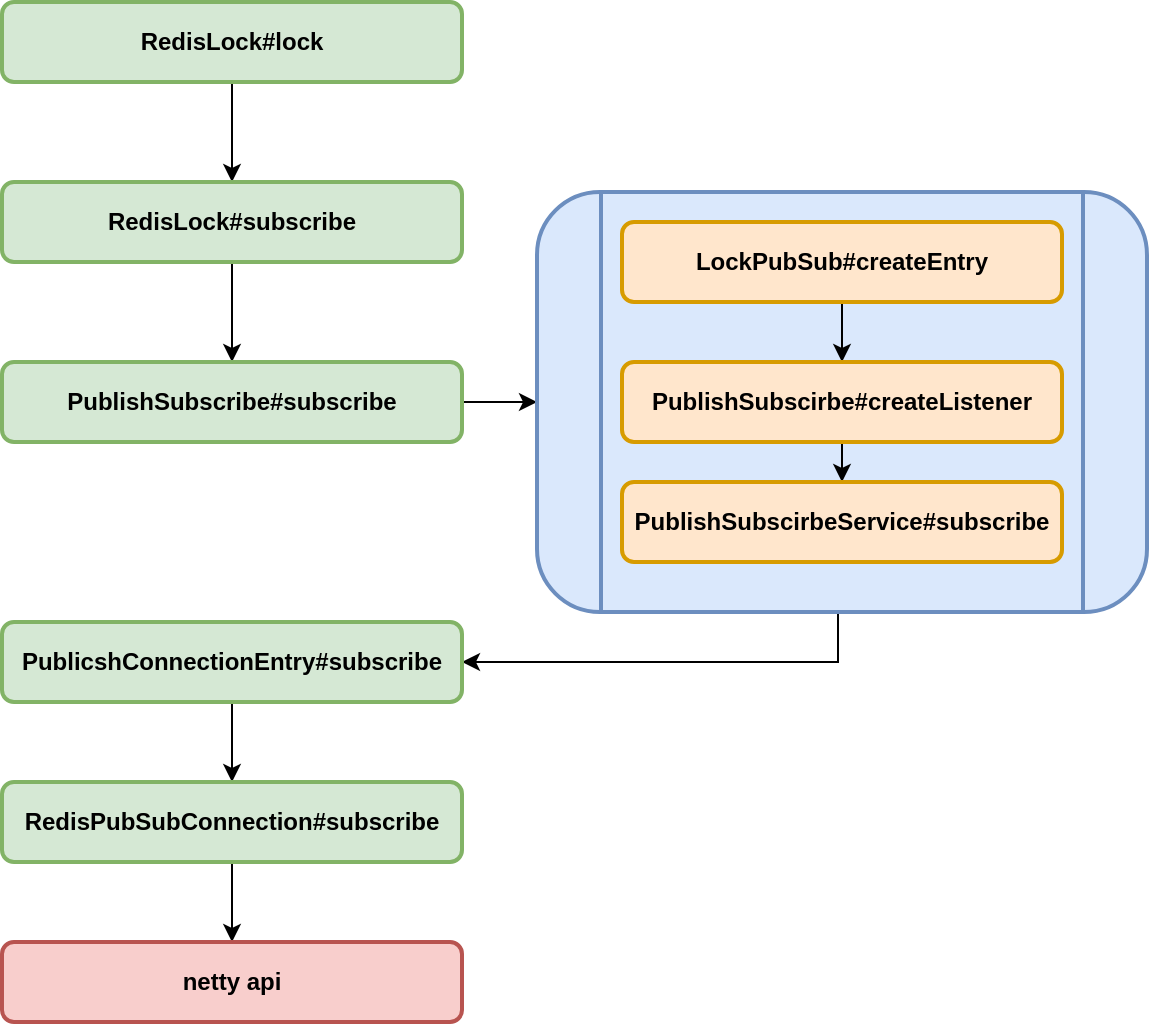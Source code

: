 <mxfile version="14.4.3" type="device"><diagram id="fDGuWmD71QuzF5FF5hyW" name="第 1 页"><mxGraphModel dx="1185" dy="685" grid="1" gridSize="10" guides="1" tooltips="1" connect="1" arrows="1" fold="1" page="1" pageScale="1" pageWidth="827" pageHeight="1169" math="0" shadow="0"><root><mxCell id="0"/><mxCell id="1" parent="0"/><mxCell id="59p_AWDQs0pSeEoBv7Sy-11" style="edgeStyle=orthogonalEdgeStyle;rounded=0;orthogonalLoop=1;jettySize=auto;html=1;entryX=0.5;entryY=0;entryDx=0;entryDy=0;fontStyle=1" edge="1" parent="1" source="59p_AWDQs0pSeEoBv7Sy-10" target="59p_AWDQs0pSeEoBv7Sy-12"><mxGeometry relative="1" as="geometry"><mxPoint x="125" y="180" as="targetPoint"/></mxGeometry></mxCell><mxCell id="59p_AWDQs0pSeEoBv7Sy-10" value="RedisLock#lock" style="rounded=1;whiteSpace=wrap;html=1;strokeWidth=2;fillColor=#d5e8d4;strokeColor=#82b366;fontStyle=1" vertex="1" parent="1"><mxGeometry x="40" y="90" width="230" height="40" as="geometry"/></mxCell><mxCell id="59p_AWDQs0pSeEoBv7Sy-14" style="edgeStyle=orthogonalEdgeStyle;rounded=0;orthogonalLoop=1;jettySize=auto;html=1;entryX=0.5;entryY=0;entryDx=0;entryDy=0;fontStyle=1" edge="1" parent="1" source="59p_AWDQs0pSeEoBv7Sy-12" target="59p_AWDQs0pSeEoBv7Sy-13"><mxGeometry relative="1" as="geometry"/></mxCell><mxCell id="59p_AWDQs0pSeEoBv7Sy-12" value="RedisLock#subscribe" style="rounded=1;whiteSpace=wrap;html=1;strokeWidth=2;fillColor=#d5e8d4;strokeColor=#82b366;fontStyle=1" vertex="1" parent="1"><mxGeometry x="40" y="180" width="230" height="40" as="geometry"/></mxCell><mxCell id="59p_AWDQs0pSeEoBv7Sy-37" style="edgeStyle=orthogonalEdgeStyle;rounded=0;orthogonalLoop=1;jettySize=auto;html=1;entryX=0;entryY=0.5;entryDx=0;entryDy=0;" edge="1" parent="1" source="59p_AWDQs0pSeEoBv7Sy-13" target="59p_AWDQs0pSeEoBv7Sy-23"><mxGeometry relative="1" as="geometry"/></mxCell><mxCell id="59p_AWDQs0pSeEoBv7Sy-13" value="PublishSubscribe#subscribe" style="rounded=1;whiteSpace=wrap;html=1;strokeWidth=2;fillColor=#d5e8d4;strokeColor=#82b366;fontStyle=1" vertex="1" parent="1"><mxGeometry x="40" y="270" width="230" height="40" as="geometry"/></mxCell><mxCell id="59p_AWDQs0pSeEoBv7Sy-36" style="edgeStyle=orthogonalEdgeStyle;rounded=0;orthogonalLoop=1;jettySize=auto;html=1;entryX=1;entryY=0.5;entryDx=0;entryDy=0;" edge="1" parent="1" source="59p_AWDQs0pSeEoBv7Sy-23" target="59p_AWDQs0pSeEoBv7Sy-34"><mxGeometry relative="1" as="geometry"><Array as="points"><mxPoint x="458" y="420"/></Array></mxGeometry></mxCell><mxCell id="59p_AWDQs0pSeEoBv7Sy-23" value="" style="shape=process;whiteSpace=wrap;html=1;backgroundOutline=1;rounded=1;strokeColor=#6c8ebf;strokeWidth=2;fillColor=#dae8fc;fontStyle=1;" vertex="1" parent="1"><mxGeometry x="307.5" y="185" width="305" height="210" as="geometry"/></mxCell><mxCell id="59p_AWDQs0pSeEoBv7Sy-28" style="edgeStyle=orthogonalEdgeStyle;rounded=0;orthogonalLoop=1;jettySize=auto;html=1;fontStyle=1" edge="1" parent="1" source="59p_AWDQs0pSeEoBv7Sy-26" target="59p_AWDQs0pSeEoBv7Sy-27"><mxGeometry relative="1" as="geometry"/></mxCell><mxCell id="59p_AWDQs0pSeEoBv7Sy-26" value="LockPubSub#createEntry" style="rounded=1;whiteSpace=wrap;html=1;strokeWidth=2;fillColor=#ffe6cc;strokeColor=#d79b00;fontStyle=1" vertex="1" parent="1"><mxGeometry x="350" y="200" width="220" height="40" as="geometry"/></mxCell><mxCell id="59p_AWDQs0pSeEoBv7Sy-31" style="edgeStyle=orthogonalEdgeStyle;rounded=0;orthogonalLoop=1;jettySize=auto;html=1;fontStyle=1" edge="1" parent="1" source="59p_AWDQs0pSeEoBv7Sy-27" target="59p_AWDQs0pSeEoBv7Sy-29"><mxGeometry relative="1" as="geometry"/></mxCell><mxCell id="59p_AWDQs0pSeEoBv7Sy-27" value="PublishSubscirbe#createListener" style="rounded=1;whiteSpace=wrap;html=1;strokeWidth=2;fillColor=#ffe6cc;strokeColor=#d79b00;fontStyle=1" vertex="1" parent="1"><mxGeometry x="350" y="270" width="220" height="40" as="geometry"/></mxCell><mxCell id="59p_AWDQs0pSeEoBv7Sy-29" value="PublishSubscirbeService#subscribe" style="rounded=1;whiteSpace=wrap;html=1;strokeWidth=2;fillColor=#ffe6cc;strokeColor=#d79b00;fontStyle=1" vertex="1" parent="1"><mxGeometry x="350" y="330" width="220" height="40" as="geometry"/></mxCell><mxCell id="59p_AWDQs0pSeEoBv7Sy-39" style="edgeStyle=orthogonalEdgeStyle;rounded=0;orthogonalLoop=1;jettySize=auto;html=1;" edge="1" parent="1" source="59p_AWDQs0pSeEoBv7Sy-34" target="59p_AWDQs0pSeEoBv7Sy-38"><mxGeometry relative="1" as="geometry"/></mxCell><mxCell id="59p_AWDQs0pSeEoBv7Sy-34" value="PublicshConnectionEntry#subscribe" style="rounded=1;whiteSpace=wrap;html=1;strokeWidth=2;fillColor=#d5e8d4;strokeColor=#82b366;fontStyle=1" vertex="1" parent="1"><mxGeometry x="40" y="400" width="230" height="40" as="geometry"/></mxCell><mxCell id="59p_AWDQs0pSeEoBv7Sy-40" style="edgeStyle=orthogonalEdgeStyle;rounded=0;orthogonalLoop=1;jettySize=auto;html=1;entryX=0.5;entryY=0;entryDx=0;entryDy=0;" edge="1" parent="1" source="59p_AWDQs0pSeEoBv7Sy-38" target="59p_AWDQs0pSeEoBv7Sy-41"><mxGeometry relative="1" as="geometry"><mxPoint x="155" y="560" as="targetPoint"/></mxGeometry></mxCell><mxCell id="59p_AWDQs0pSeEoBv7Sy-38" value="RedisPubSubConnection#subscribe" style="rounded=1;whiteSpace=wrap;html=1;strokeWidth=2;fillColor=#d5e8d4;strokeColor=#82b366;fontStyle=1" vertex="1" parent="1"><mxGeometry x="40" y="480" width="230" height="40" as="geometry"/></mxCell><mxCell id="59p_AWDQs0pSeEoBv7Sy-41" value="netty api" style="rounded=1;whiteSpace=wrap;html=1;strokeWidth=2;fillColor=#f8cecc;strokeColor=#b85450;fontStyle=1" vertex="1" parent="1"><mxGeometry x="40" y="560" width="230" height="40" as="geometry"/></mxCell></root></mxGraphModel></diagram></mxfile>